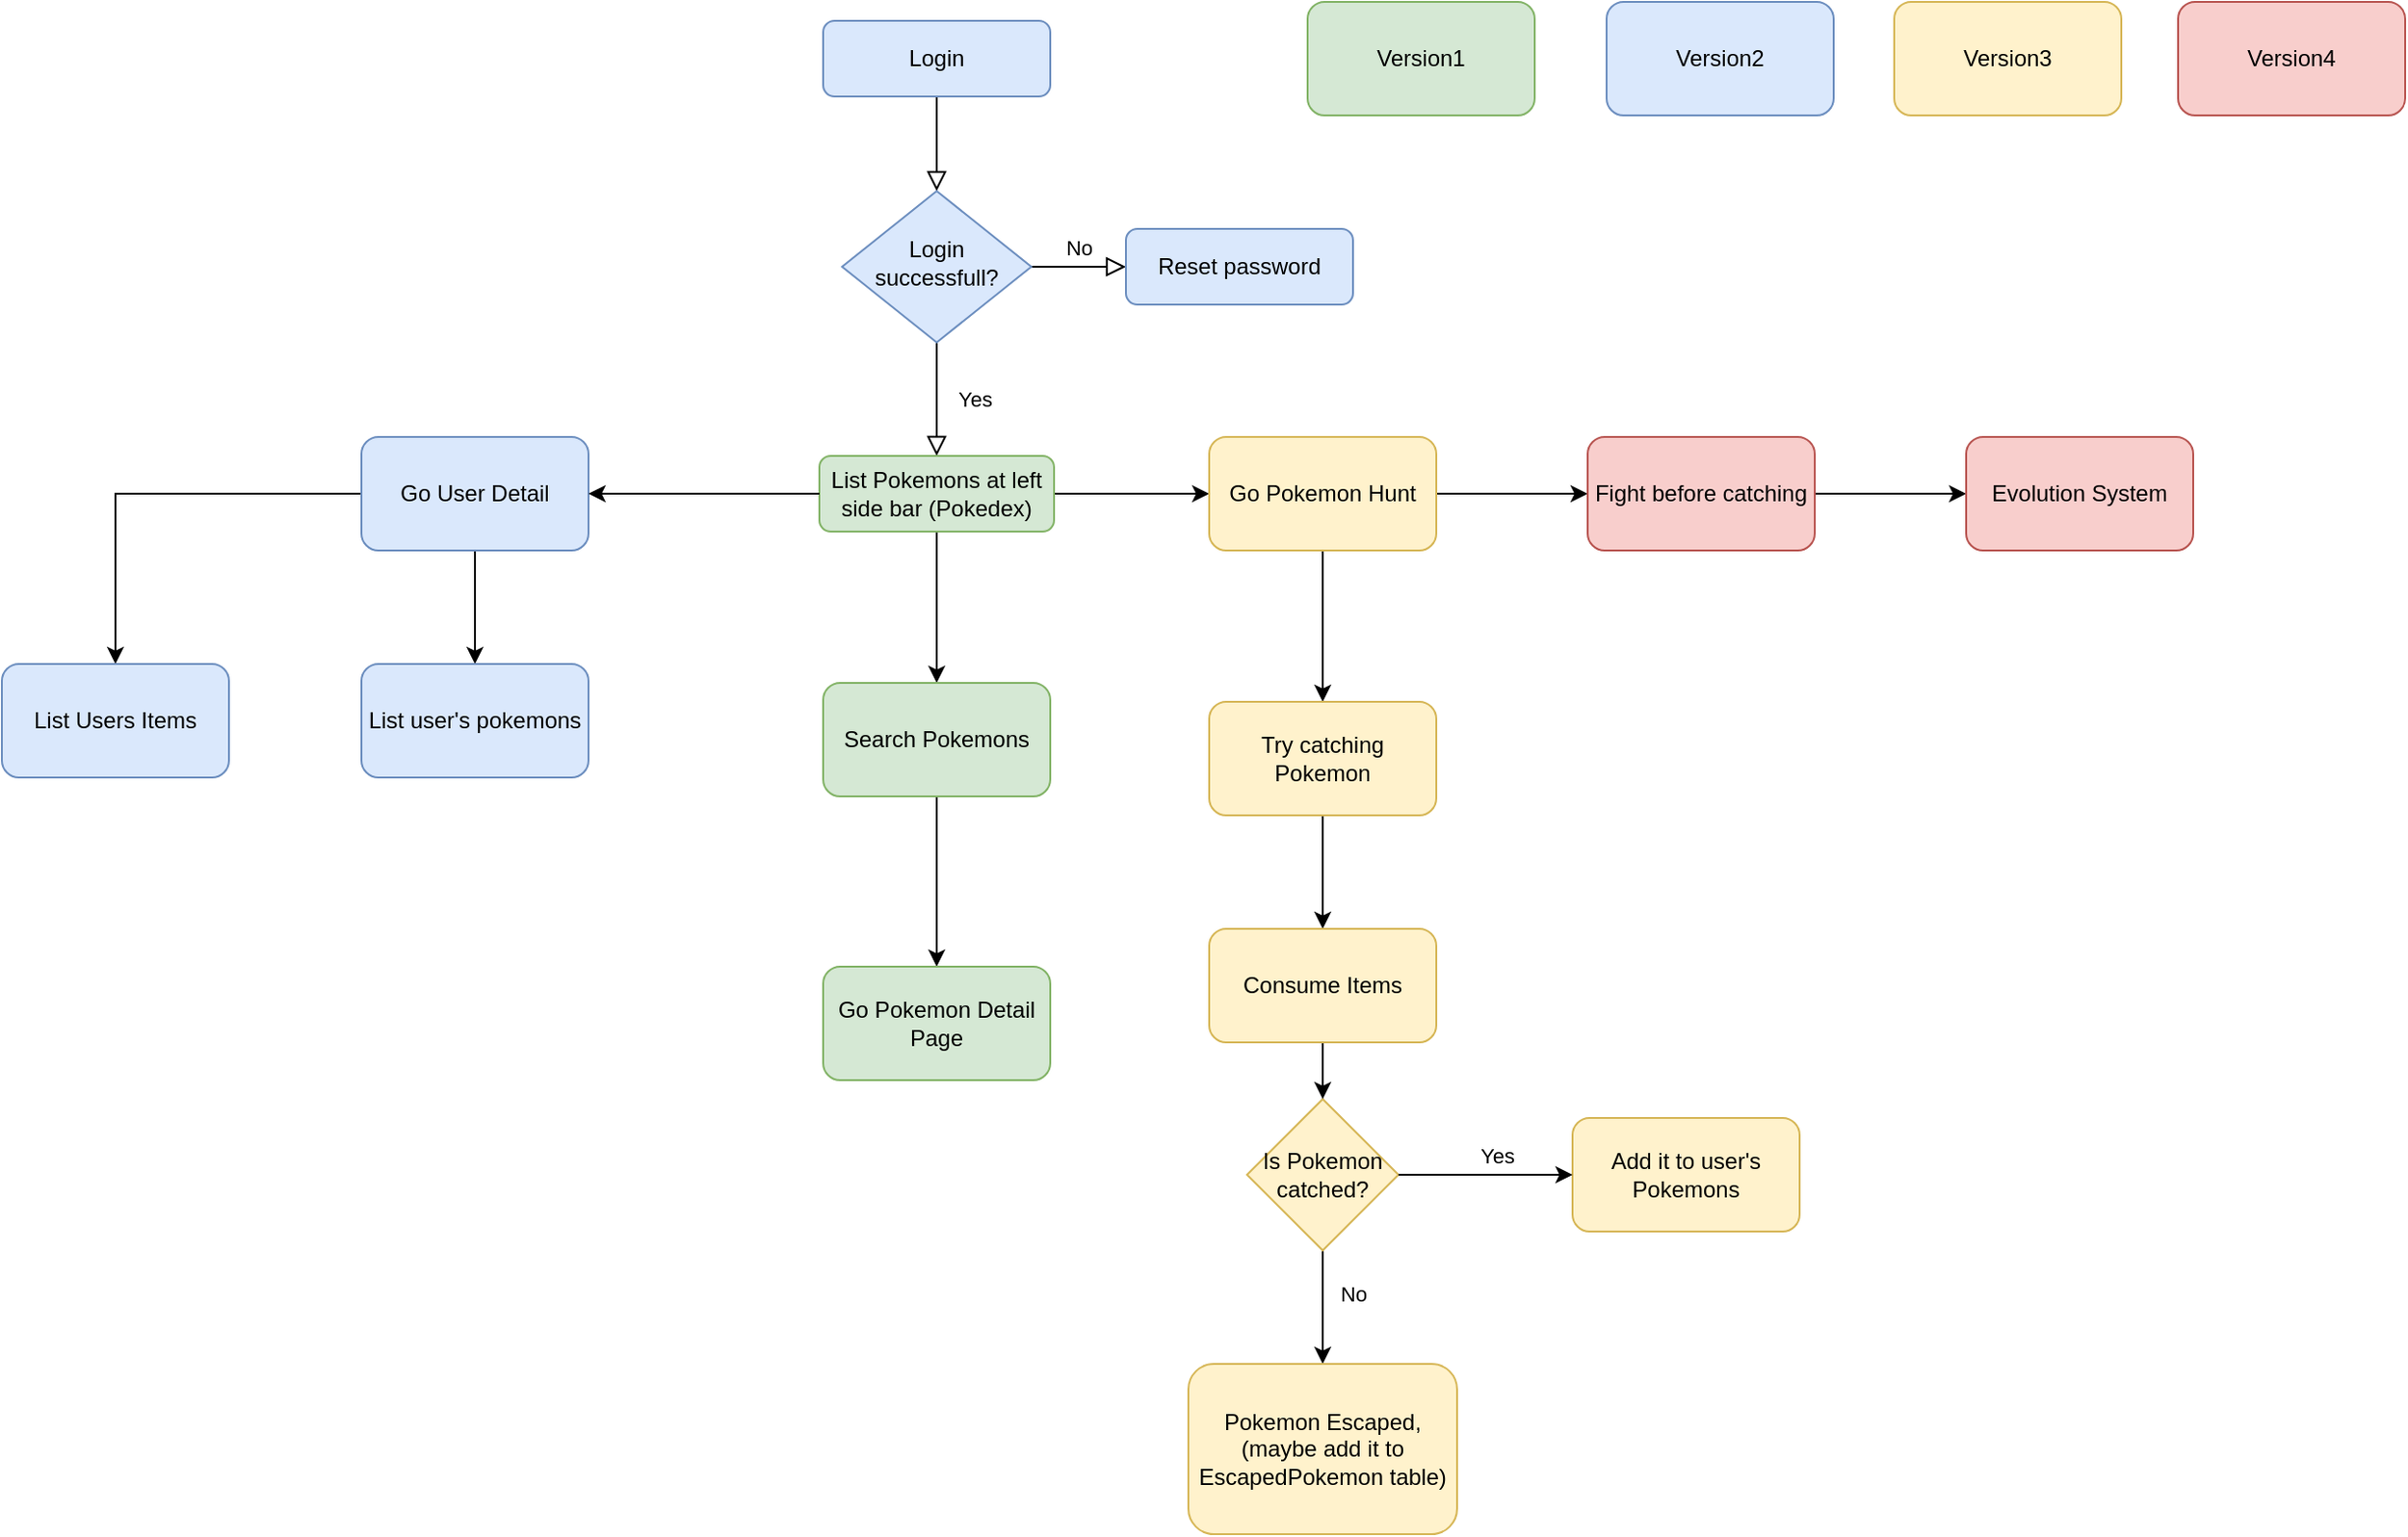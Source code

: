 <mxfile version="14.6.13" type="device"><diagram id="C5RBs43oDa-KdzZeNtuy" name="Page-1"><mxGraphModel dx="1940" dy="827" grid="1" gridSize="10" guides="1" tooltips="1" connect="1" arrows="1" fold="1" page="1" pageScale="1" pageWidth="827" pageHeight="1169" math="0" shadow="0"><root><mxCell id="WIyWlLk6GJQsqaUBKTNV-0"/><mxCell id="WIyWlLk6GJQsqaUBKTNV-1" parent="WIyWlLk6GJQsqaUBKTNV-0"/><mxCell id="WIyWlLk6GJQsqaUBKTNV-2" value="" style="rounded=0;html=1;jettySize=auto;orthogonalLoop=1;fontSize=11;endArrow=block;endFill=0;endSize=8;strokeWidth=1;shadow=0;labelBackgroundColor=none;edgeStyle=orthogonalEdgeStyle;" parent="WIyWlLk6GJQsqaUBKTNV-1" source="WIyWlLk6GJQsqaUBKTNV-3" target="WIyWlLk6GJQsqaUBKTNV-6" edge="1"><mxGeometry relative="1" as="geometry"/></mxCell><mxCell id="WIyWlLk6GJQsqaUBKTNV-3" value="Login" style="rounded=1;whiteSpace=wrap;html=1;fontSize=12;glass=0;strokeWidth=1;shadow=0;fillColor=#dae8fc;strokeColor=#6c8ebf;" parent="WIyWlLk6GJQsqaUBKTNV-1" vertex="1"><mxGeometry x="414" y="20" width="120" height="40" as="geometry"/></mxCell><mxCell id="WIyWlLk6GJQsqaUBKTNV-4" value="Yes" style="rounded=0;html=1;jettySize=auto;orthogonalLoop=1;fontSize=11;endArrow=block;endFill=0;endSize=8;strokeWidth=1;shadow=0;labelBackgroundColor=none;edgeStyle=orthogonalEdgeStyle;entryX=0.5;entryY=0;entryDx=0;entryDy=0;" parent="WIyWlLk6GJQsqaUBKTNV-1" source="WIyWlLk6GJQsqaUBKTNV-6" target="WIyWlLk6GJQsqaUBKTNV-12" edge="1"><mxGeometry y="20" relative="1" as="geometry"><mxPoint as="offset"/><mxPoint x="474" y="230" as="targetPoint"/></mxGeometry></mxCell><mxCell id="WIyWlLk6GJQsqaUBKTNV-5" value="No" style="edgeStyle=orthogonalEdgeStyle;rounded=0;html=1;jettySize=auto;orthogonalLoop=1;fontSize=11;endArrow=block;endFill=0;endSize=8;strokeWidth=1;shadow=0;labelBackgroundColor=none;" parent="WIyWlLk6GJQsqaUBKTNV-1" source="WIyWlLk6GJQsqaUBKTNV-6" target="WIyWlLk6GJQsqaUBKTNV-7" edge="1"><mxGeometry y="10" relative="1" as="geometry"><mxPoint as="offset"/></mxGeometry></mxCell><mxCell id="WIyWlLk6GJQsqaUBKTNV-6" value="Login successfull?" style="rhombus;whiteSpace=wrap;html=1;shadow=0;fontFamily=Helvetica;fontSize=12;align=center;strokeWidth=1;spacing=6;spacingTop=-4;fillColor=#dae8fc;strokeColor=#6c8ebf;" parent="WIyWlLk6GJQsqaUBKTNV-1" vertex="1"><mxGeometry x="424" y="110" width="100" height="80" as="geometry"/></mxCell><mxCell id="WIyWlLk6GJQsqaUBKTNV-7" value="Reset password" style="rounded=1;whiteSpace=wrap;html=1;fontSize=12;glass=0;strokeWidth=1;shadow=0;fillColor=#dae8fc;strokeColor=#6c8ebf;" parent="WIyWlLk6GJQsqaUBKTNV-1" vertex="1"><mxGeometry x="574" y="130" width="120" height="40" as="geometry"/></mxCell><mxCell id="d98i_s2Id8pq1f6dnAjB-1" value="" style="edgeStyle=orthogonalEdgeStyle;rounded=0;orthogonalLoop=1;jettySize=auto;html=1;" parent="WIyWlLk6GJQsqaUBKTNV-1" source="WIyWlLk6GJQsqaUBKTNV-12" target="d98i_s2Id8pq1f6dnAjB-0" edge="1"><mxGeometry relative="1" as="geometry"/></mxCell><mxCell id="d98i_s2Id8pq1f6dnAjB-14" value="" style="edgeStyle=orthogonalEdgeStyle;rounded=0;orthogonalLoop=1;jettySize=auto;html=1;" parent="WIyWlLk6GJQsqaUBKTNV-1" source="WIyWlLk6GJQsqaUBKTNV-12" target="d98i_s2Id8pq1f6dnAjB-13" edge="1"><mxGeometry relative="1" as="geometry"/></mxCell><mxCell id="WIyWlLk6GJQsqaUBKTNV-12" value="List Pokemons at left side bar (Pokedex)" style="rounded=1;whiteSpace=wrap;html=1;fontSize=12;glass=0;strokeWidth=1;shadow=0;fillColor=#d5e8d4;strokeColor=#82b366;" parent="WIyWlLk6GJQsqaUBKTNV-1" vertex="1"><mxGeometry x="412" y="250" width="124" height="40" as="geometry"/></mxCell><mxCell id="d98i_s2Id8pq1f6dnAjB-3" value="" style="edgeStyle=orthogonalEdgeStyle;rounded=0;orthogonalLoop=1;jettySize=auto;html=1;" parent="WIyWlLk6GJQsqaUBKTNV-1" source="d98i_s2Id8pq1f6dnAjB-0" target="d98i_s2Id8pq1f6dnAjB-2" edge="1"><mxGeometry relative="1" as="geometry"/></mxCell><mxCell id="d98i_s2Id8pq1f6dnAjB-0" value="Search Pokemons" style="whiteSpace=wrap;html=1;rounded=1;shadow=0;strokeWidth=1;glass=0;fillColor=#d5e8d4;strokeColor=#82b366;" parent="WIyWlLk6GJQsqaUBKTNV-1" vertex="1"><mxGeometry x="414" y="370" width="120" height="60" as="geometry"/></mxCell><mxCell id="d98i_s2Id8pq1f6dnAjB-2" value="Go Pokemon Detail Page" style="whiteSpace=wrap;html=1;rounded=1;shadow=0;strokeWidth=1;glass=0;fillColor=#d5e8d4;strokeColor=#82b366;" parent="WIyWlLk6GJQsqaUBKTNV-1" vertex="1"><mxGeometry x="414" y="520" width="120" height="60" as="geometry"/></mxCell><mxCell id="d98i_s2Id8pq1f6dnAjB-9" value="" style="edgeStyle=orthogonalEdgeStyle;rounded=0;orthogonalLoop=1;jettySize=auto;html=1;" parent="WIyWlLk6GJQsqaUBKTNV-1" source="d98i_s2Id8pq1f6dnAjB-7" target="d98i_s2Id8pq1f6dnAjB-8" edge="1"><mxGeometry relative="1" as="geometry"/></mxCell><mxCell id="d98i_s2Id8pq1f6dnAjB-11" value="" style="edgeStyle=orthogonalEdgeStyle;rounded=0;orthogonalLoop=1;jettySize=auto;html=1;" parent="WIyWlLk6GJQsqaUBKTNV-1" source="d98i_s2Id8pq1f6dnAjB-7" target="d98i_s2Id8pq1f6dnAjB-10" edge="1"><mxGeometry relative="1" as="geometry"/></mxCell><mxCell id="d98i_s2Id8pq1f6dnAjB-7" value="Go User Detail" style="rounded=1;whiteSpace=wrap;html=1;fillColor=#dae8fc;strokeColor=#6c8ebf;" parent="WIyWlLk6GJQsqaUBKTNV-1" vertex="1"><mxGeometry x="170" y="240" width="120" height="60" as="geometry"/></mxCell><mxCell id="d98i_s2Id8pq1f6dnAjB-8" value="List user's pokemons" style="whiteSpace=wrap;html=1;rounded=1;fillColor=#dae8fc;strokeColor=#6c8ebf;" parent="WIyWlLk6GJQsqaUBKTNV-1" vertex="1"><mxGeometry x="170" y="360" width="120" height="60" as="geometry"/></mxCell><mxCell id="d98i_s2Id8pq1f6dnAjB-10" value="List Users Items" style="whiteSpace=wrap;html=1;rounded=1;fillColor=#dae8fc;strokeColor=#6c8ebf;" parent="WIyWlLk6GJQsqaUBKTNV-1" vertex="1"><mxGeometry x="-20" y="360" width="120" height="60" as="geometry"/></mxCell><mxCell id="d98i_s2Id8pq1f6dnAjB-12" value="" style="endArrow=classic;html=1;entryX=1;entryY=0.5;entryDx=0;entryDy=0;" parent="WIyWlLk6GJQsqaUBKTNV-1" source="WIyWlLk6GJQsqaUBKTNV-12" target="d98i_s2Id8pq1f6dnAjB-7" edge="1"><mxGeometry width="50" height="50" relative="1" as="geometry"><mxPoint x="260" y="340" as="sourcePoint"/><mxPoint x="310" y="290" as="targetPoint"/></mxGeometry></mxCell><mxCell id="d98i_s2Id8pq1f6dnAjB-16" value="" style="edgeStyle=orthogonalEdgeStyle;rounded=0;orthogonalLoop=1;jettySize=auto;html=1;" parent="WIyWlLk6GJQsqaUBKTNV-1" source="d98i_s2Id8pq1f6dnAjB-13" target="d98i_s2Id8pq1f6dnAjB-15" edge="1"><mxGeometry relative="1" as="geometry"/></mxCell><mxCell id="d98i_s2Id8pq1f6dnAjB-44" value="" style="edgeStyle=orthogonalEdgeStyle;rounded=0;orthogonalLoop=1;jettySize=auto;html=1;" parent="WIyWlLk6GJQsqaUBKTNV-1" source="d98i_s2Id8pq1f6dnAjB-13" target="d98i_s2Id8pq1f6dnAjB-43" edge="1"><mxGeometry relative="1" as="geometry"/></mxCell><mxCell id="d98i_s2Id8pq1f6dnAjB-13" value="Go Pokemon Hunt" style="whiteSpace=wrap;html=1;rounded=1;shadow=0;strokeWidth=1;glass=0;fillColor=#fff2cc;strokeColor=#d6b656;" parent="WIyWlLk6GJQsqaUBKTNV-1" vertex="1"><mxGeometry x="618" y="240" width="120" height="60" as="geometry"/></mxCell><mxCell id="d98i_s2Id8pq1f6dnAjB-18" value="" style="edgeStyle=orthogonalEdgeStyle;rounded=0;orthogonalLoop=1;jettySize=auto;html=1;entryX=0.5;entryY=0;entryDx=0;entryDy=0;" parent="WIyWlLk6GJQsqaUBKTNV-1" source="d98i_s2Id8pq1f6dnAjB-15" target="d98i_s2Id8pq1f6dnAjB-25" edge="1"><mxGeometry relative="1" as="geometry"><mxPoint x="678" y="510" as="targetPoint"/></mxGeometry></mxCell><mxCell id="d98i_s2Id8pq1f6dnAjB-15" value="Try catching Pokemon" style="whiteSpace=wrap;html=1;rounded=1;shadow=0;strokeWidth=1;glass=0;fillColor=#fff2cc;strokeColor=#d6b656;" parent="WIyWlLk6GJQsqaUBKTNV-1" vertex="1"><mxGeometry x="618" y="380" width="120" height="60" as="geometry"/></mxCell><mxCell id="d98i_s2Id8pq1f6dnAjB-19" value="Add it to user's Pokemons" style="rounded=1;whiteSpace=wrap;html=1;shadow=0;strokeWidth=1;glass=0;fillColor=#fff2cc;strokeColor=#d6b656;" parent="WIyWlLk6GJQsqaUBKTNV-1" vertex="1"><mxGeometry x="810" y="600" width="120" height="60" as="geometry"/></mxCell><mxCell id="d98i_s2Id8pq1f6dnAjB-30" value="" style="edgeStyle=orthogonalEdgeStyle;rounded=0;orthogonalLoop=1;jettySize=auto;html=1;entryX=0.5;entryY=0;entryDx=0;entryDy=0;" parent="WIyWlLk6GJQsqaUBKTNV-1" source="d98i_s2Id8pq1f6dnAjB-21" target="d98i_s2Id8pq1f6dnAjB-31" edge="1"><mxGeometry relative="1" as="geometry"><mxPoint x="678" y="760" as="targetPoint"/></mxGeometry></mxCell><mxCell id="d98i_s2Id8pq1f6dnAjB-32" value="No" style="edgeLabel;html=1;align=center;verticalAlign=middle;resizable=0;points=[];" parent="d98i_s2Id8pq1f6dnAjB-30" vertex="1" connectable="0"><mxGeometry x="-0.233" y="4" relative="1" as="geometry"><mxPoint x="12" as="offset"/></mxGeometry></mxCell><mxCell id="d98i_s2Id8pq1f6dnAjB-21" value="Is Pokemon catched?" style="rhombus;whiteSpace=wrap;html=1;fillColor=#fff2cc;strokeColor=#d6b656;" parent="WIyWlLk6GJQsqaUBKTNV-1" vertex="1"><mxGeometry x="638" y="590" width="80" height="80" as="geometry"/></mxCell><mxCell id="d98i_s2Id8pq1f6dnAjB-28" style="edgeStyle=orthogonalEdgeStyle;rounded=0;orthogonalLoop=1;jettySize=auto;html=1;exitX=0.5;exitY=1;exitDx=0;exitDy=0;" parent="WIyWlLk6GJQsqaUBKTNV-1" source="d98i_s2Id8pq1f6dnAjB-25" target="d98i_s2Id8pq1f6dnAjB-21" edge="1"><mxGeometry relative="1" as="geometry"/></mxCell><mxCell id="d98i_s2Id8pq1f6dnAjB-25" value="Consume Items" style="rounded=1;whiteSpace=wrap;html=1;fillColor=#fff2cc;strokeColor=#d6b656;" parent="WIyWlLk6GJQsqaUBKTNV-1" vertex="1"><mxGeometry x="618" y="500" width="120" height="60" as="geometry"/></mxCell><mxCell id="d98i_s2Id8pq1f6dnAjB-26" value="" style="endArrow=classic;html=1;exitX=1;exitY=0.5;exitDx=0;exitDy=0;entryX=0;entryY=0.5;entryDx=0;entryDy=0;" parent="WIyWlLk6GJQsqaUBKTNV-1" source="d98i_s2Id8pq1f6dnAjB-21" target="d98i_s2Id8pq1f6dnAjB-19" edge="1"><mxGeometry width="50" height="50" relative="1" as="geometry"><mxPoint x="470" y="700" as="sourcePoint"/><mxPoint x="520" y="650" as="targetPoint"/></mxGeometry></mxCell><mxCell id="d98i_s2Id8pq1f6dnAjB-27" value="Yes" style="edgeLabel;html=1;align=center;verticalAlign=middle;resizable=0;points=[];" parent="d98i_s2Id8pq1f6dnAjB-26" vertex="1" connectable="0"><mxGeometry x="0.196" y="2" relative="1" as="geometry"><mxPoint x="-3" y="-8" as="offset"/></mxGeometry></mxCell><mxCell id="d98i_s2Id8pq1f6dnAjB-31" value="Pokemon Escaped, (maybe add it to EscapedPokemon table)" style="rounded=1;whiteSpace=wrap;html=1;fillColor=#fff2cc;strokeColor=#d6b656;" parent="WIyWlLk6GJQsqaUBKTNV-1" vertex="1"><mxGeometry x="607" y="730" width="142" height="90" as="geometry"/></mxCell><mxCell id="d98i_s2Id8pq1f6dnAjB-40" value="Version1" style="rounded=1;whiteSpace=wrap;html=1;fillColor=#d5e8d4;strokeColor=#82b366;" parent="WIyWlLk6GJQsqaUBKTNV-1" vertex="1"><mxGeometry x="670" y="10" width="120" height="60" as="geometry"/></mxCell><mxCell id="d98i_s2Id8pq1f6dnAjB-41" value="Version2" style="rounded=1;whiteSpace=wrap;html=1;fillColor=#dae8fc;strokeColor=#6c8ebf;" parent="WIyWlLk6GJQsqaUBKTNV-1" vertex="1"><mxGeometry x="828" y="10" width="120" height="60" as="geometry"/></mxCell><mxCell id="d98i_s2Id8pq1f6dnAjB-42" value="Version3" style="rounded=1;whiteSpace=wrap;html=1;fillColor=#fff2cc;strokeColor=#d6b656;" parent="WIyWlLk6GJQsqaUBKTNV-1" vertex="1"><mxGeometry x="980" y="10" width="120" height="60" as="geometry"/></mxCell><mxCell id="HsM_O1rQngdRZUpAxrGz-1" value="" style="edgeStyle=orthogonalEdgeStyle;rounded=0;orthogonalLoop=1;jettySize=auto;html=1;" edge="1" parent="WIyWlLk6GJQsqaUBKTNV-1" source="d98i_s2Id8pq1f6dnAjB-43" target="HsM_O1rQngdRZUpAxrGz-0"><mxGeometry relative="1" as="geometry"/></mxCell><mxCell id="d98i_s2Id8pq1f6dnAjB-43" value="Fight before catching" style="whiteSpace=wrap;html=1;rounded=1;shadow=0;strokeColor=#b85450;strokeWidth=1;fillColor=#f8cecc;glass=0;" parent="WIyWlLk6GJQsqaUBKTNV-1" vertex="1"><mxGeometry x="818" y="240" width="120" height="60" as="geometry"/></mxCell><mxCell id="d98i_s2Id8pq1f6dnAjB-45" value="Version4" style="rounded=1;whiteSpace=wrap;html=1;fillColor=#f8cecc;strokeColor=#b85450;" parent="WIyWlLk6GJQsqaUBKTNV-1" vertex="1"><mxGeometry x="1130" y="10" width="120" height="60" as="geometry"/></mxCell><mxCell id="HsM_O1rQngdRZUpAxrGz-0" value="Evolution System" style="rounded=1;whiteSpace=wrap;html=1;shadow=0;strokeColor=#b85450;strokeWidth=1;fillColor=#f8cecc;glass=0;" vertex="1" parent="WIyWlLk6GJQsqaUBKTNV-1"><mxGeometry x="1018" y="240" width="120" height="60" as="geometry"/></mxCell></root></mxGraphModel></diagram></mxfile>